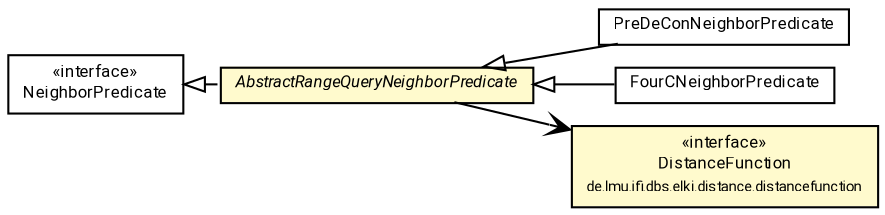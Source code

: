 #!/usr/local/bin/dot
#
# Class diagram 
# Generated by UMLGraph version R5_7_2-60-g0e99a6 (http://www.spinellis.gr/umlgraph/)
#

digraph G {
	graph [fontnames="svg"]
	edge [fontname="Roboto",fontsize=7,labelfontname="Roboto",labelfontsize=7,color="black"];
	node [fontname="Roboto",fontcolor="black",fontsize=8,shape=plaintext,margin=0,width=0,height=0];
	nodesep=0.15;
	ranksep=0.25;
	rankdir=LR;
	// de.lmu.ifi.dbs.elki.algorithm.clustering.gdbscan.PreDeConNeighborPredicate<V extends de.lmu.ifi.dbs.elki.data.NumberVector>
	c1323927 [label=<<table title="de.lmu.ifi.dbs.elki.algorithm.clustering.gdbscan.PreDeConNeighborPredicate" border="0" cellborder="1" cellspacing="0" cellpadding="2" href="PreDeConNeighborPredicate.html" target="_parent">
		<tr><td><table border="0" cellspacing="0" cellpadding="1">
		<tr><td align="center" balign="center"> <font face="Roboto">PreDeConNeighborPredicate</font> </td></tr>
		</table></td></tr>
		</table>>, URL="PreDeConNeighborPredicate.html"];
	// de.lmu.ifi.dbs.elki.algorithm.clustering.gdbscan.NeighborPredicate<T>
	c1323931 [label=<<table title="de.lmu.ifi.dbs.elki.algorithm.clustering.gdbscan.NeighborPredicate" border="0" cellborder="1" cellspacing="0" cellpadding="2" href="NeighborPredicate.html" target="_parent">
		<tr><td><table border="0" cellspacing="0" cellpadding="1">
		<tr><td align="center" balign="center"> &#171;interface&#187; </td></tr>
		<tr><td align="center" balign="center"> <font face="Roboto">NeighborPredicate</font> </td></tr>
		</table></td></tr>
		</table>>, URL="NeighborPredicate.html"];
	// de.lmu.ifi.dbs.elki.algorithm.clustering.gdbscan.FourCNeighborPredicate<V extends de.lmu.ifi.dbs.elki.data.NumberVector>
	c1323936 [label=<<table title="de.lmu.ifi.dbs.elki.algorithm.clustering.gdbscan.FourCNeighborPredicate" border="0" cellborder="1" cellspacing="0" cellpadding="2" href="FourCNeighborPredicate.html" target="_parent">
		<tr><td><table border="0" cellspacing="0" cellpadding="1">
		<tr><td align="center" balign="center"> <font face="Roboto">FourCNeighborPredicate</font> </td></tr>
		</table></td></tr>
		</table>>, URL="FourCNeighborPredicate.html"];
	// de.lmu.ifi.dbs.elki.algorithm.clustering.gdbscan.AbstractRangeQueryNeighborPredicate<O, M, N>
	c1323943 [label=<<table title="de.lmu.ifi.dbs.elki.algorithm.clustering.gdbscan.AbstractRangeQueryNeighborPredicate" border="0" cellborder="1" cellspacing="0" cellpadding="2" bgcolor="lemonChiffon" href="AbstractRangeQueryNeighborPredicate.html" target="_parent">
		<tr><td><table border="0" cellspacing="0" cellpadding="1">
		<tr><td align="center" balign="center"> <font face="Roboto"><i>AbstractRangeQueryNeighborPredicate</i></font> </td></tr>
		</table></td></tr>
		</table>>, URL="AbstractRangeQueryNeighborPredicate.html"];
	// de.lmu.ifi.dbs.elki.distance.distancefunction.DistanceFunction<O>
	c1324069 [label=<<table title="de.lmu.ifi.dbs.elki.distance.distancefunction.DistanceFunction" border="0" cellborder="1" cellspacing="0" cellpadding="2" bgcolor="LemonChiffon" href="../../../distance/distancefunction/DistanceFunction.html" target="_parent">
		<tr><td><table border="0" cellspacing="0" cellpadding="1">
		<tr><td align="center" balign="center"> &#171;interface&#187; </td></tr>
		<tr><td align="center" balign="center"> <font face="Roboto">DistanceFunction</font> </td></tr>
		<tr><td align="center" balign="center"> <font face="Roboto" point-size="7.0">de.lmu.ifi.dbs.elki.distance.distancefunction</font> </td></tr>
		</table></td></tr>
		</table>>, URL="../../../distance/distancefunction/DistanceFunction.html"];
	// de.lmu.ifi.dbs.elki.algorithm.clustering.gdbscan.PreDeConNeighborPredicate<V extends de.lmu.ifi.dbs.elki.data.NumberVector> extends de.lmu.ifi.dbs.elki.algorithm.clustering.gdbscan.AbstractRangeQueryNeighborPredicate<O, M, N>
	c1323943 -> c1323927 [arrowtail=empty,dir=back,weight=10];
	// de.lmu.ifi.dbs.elki.algorithm.clustering.gdbscan.FourCNeighborPredicate<V extends de.lmu.ifi.dbs.elki.data.NumberVector> extends de.lmu.ifi.dbs.elki.algorithm.clustering.gdbscan.AbstractRangeQueryNeighborPredicate<O, M, N>
	c1323943 -> c1323936 [arrowtail=empty,dir=back,weight=10];
	// de.lmu.ifi.dbs.elki.algorithm.clustering.gdbscan.AbstractRangeQueryNeighborPredicate<O, M, N> implements de.lmu.ifi.dbs.elki.algorithm.clustering.gdbscan.NeighborPredicate<T>
	c1323931 -> c1323943 [arrowtail=empty,style=dashed,dir=back,weight=9];
	// de.lmu.ifi.dbs.elki.algorithm.clustering.gdbscan.AbstractRangeQueryNeighborPredicate<O, M, N> navassoc de.lmu.ifi.dbs.elki.distance.distancefunction.DistanceFunction<O>
	c1323943 -> c1324069 [arrowhead=open,weight=1];
}

